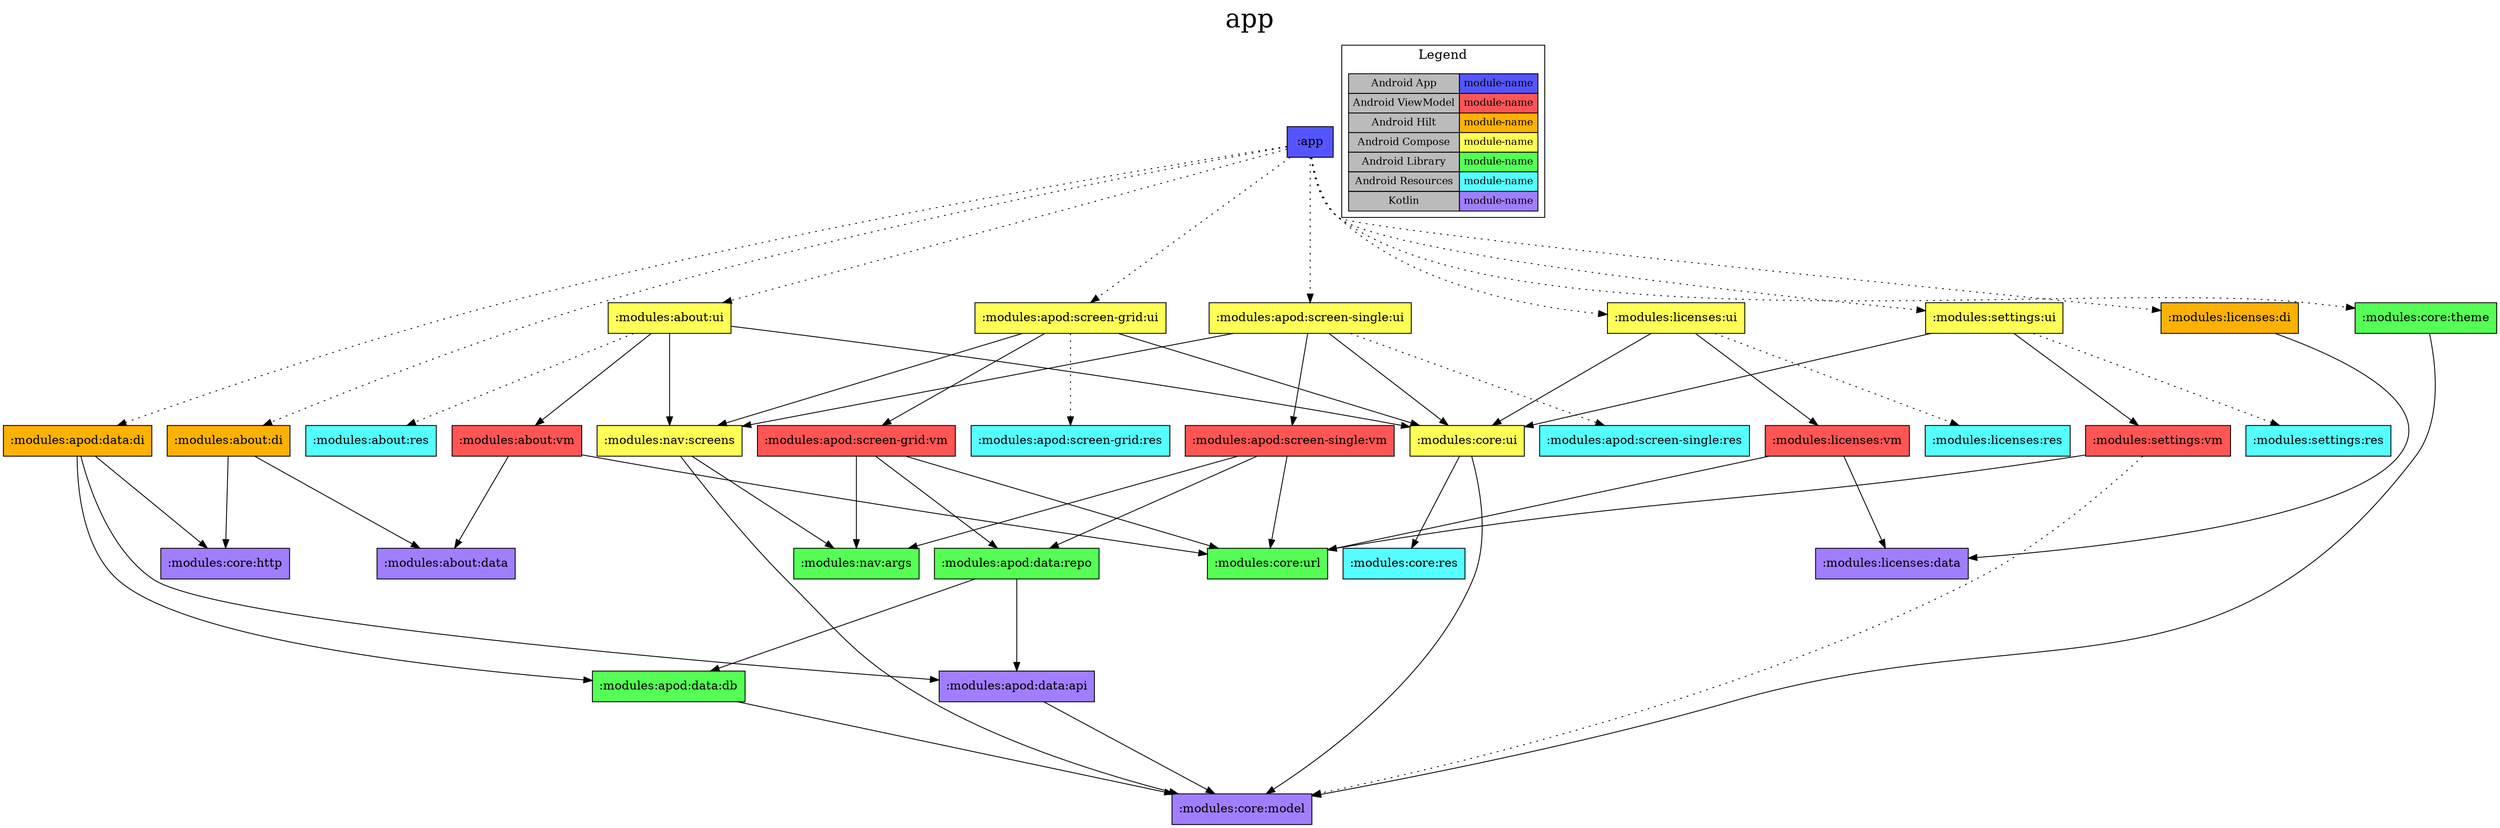 digraph {
edge ["dir"="forward"]
graph ["dpi"="100","label"="app","labelloc"="t","fontsize"="30","ranksep"="1.5"]
node ["style"="filled"]
":app" ["shape"="box","fillcolor"="#5555FF"]
":modules:about:di" ["fillcolor"="#FCB103","shape"="box"]
":modules:about:data" ["fillcolor"="#A17EFF","shape"="box"]
":modules:core:http" ["fillcolor"="#A17EFF","shape"="box"]
":modules:about:ui" ["fillcolor"="#FFFF55","shape"="box"]
":modules:about:vm" ["fillcolor"="#FF5555","shape"="box"]
":modules:core:url" ["fillcolor"="#55FF55","shape"="box"]
":modules:core:ui" ["fillcolor"="#FFFF55","shape"="box"]
":modules:core:model" ["fillcolor"="#A17EFF","shape"="box"]
":modules:core:res" ["fillcolor"="#55FFFF","shape"="box"]
":modules:nav:screens" ["fillcolor"="#FFFF55","shape"="box"]
":modules:nav:args" ["fillcolor"="#55FF55","shape"="box"]
":modules:about:res" ["fillcolor"="#55FFFF","shape"="box"]
":modules:apod:data:di" ["fillcolor"="#FCB103","shape"="box"]
":modules:apod:data:api" ["fillcolor"="#A17EFF","shape"="box"]
":modules:apod:data:db" ["fillcolor"="#55FF55","shape"="box"]
":modules:apod:screen-grid:ui" ["fillcolor"="#FFFF55","shape"="box"]
":modules:apod:screen-grid:vm" ["fillcolor"="#FF5555","shape"="box"]
":modules:apod:data:repo" ["fillcolor"="#55FF55","shape"="box"]
":modules:apod:screen-grid:res" ["fillcolor"="#55FFFF","shape"="box"]
":modules:apod:screen-single:ui" ["fillcolor"="#FFFF55","shape"="box"]
":modules:apod:screen-single:vm" ["fillcolor"="#FF5555","shape"="box"]
":modules:apod:screen-single:res" ["fillcolor"="#55FFFF","shape"="box"]
":modules:core:theme" ["fillcolor"="#55FF55","shape"="box"]
":modules:licenses:di" ["fillcolor"="#FCB103","shape"="box"]
":modules:licenses:data" ["fillcolor"="#A17EFF","shape"="box"]
":modules:licenses:ui" ["fillcolor"="#FFFF55","shape"="box"]
":modules:licenses:vm" ["fillcolor"="#FF5555","shape"="box"]
":modules:licenses:res" ["fillcolor"="#55FFFF","shape"="box"]
":modules:settings:ui" ["fillcolor"="#FFFF55","shape"="box"]
":modules:settings:vm" ["fillcolor"="#FF5555","shape"="box"]
":modules:settings:res" ["fillcolor"="#55FFFF","shape"="box"]
{
edge ["dir"="none"]
graph ["rank"="same"]
":app"
}
subgraph "cluster_legend" {
edge ["dir"="none"]
graph ["label"="Legend","fontsize"="15"]
"Legend" ["style"="filled","fillcolor"="#bbbbbb","shape"="none","margin"="0","fontsize"="12","label"=<
<TABLE BORDER="0" CELLBORDER="1" CELLSPACING="0" CELLPADDING="4">
<TR><TD>Android App</TD><TD BGCOLOR="#5555FF">module-name</TD></TR>
<TR><TD>Android ViewModel</TD><TD BGCOLOR="#FF5555">module-name</TD></TR>
<TR><TD>Android Hilt</TD><TD BGCOLOR="#FCB103">module-name</TD></TR>
<TR><TD>Android Compose</TD><TD BGCOLOR="#FFFF55">module-name</TD></TR>
<TR><TD>Android Library</TD><TD BGCOLOR="#55FF55">module-name</TD></TR>
<TR><TD>Android Resources</TD><TD BGCOLOR="#55FFFF">module-name</TD></TR>
<TR><TD>Kotlin</TD><TD BGCOLOR="#A17EFF">module-name</TD></TR>
</TABLE>
>]
}
":app" -> ":modules:about:di" ["style"="dotted"]
":app" -> ":modules:about:ui" ["style"="dotted"]
":app" -> ":modules:apod:data:di" ["style"="dotted"]
":app" -> ":modules:apod:screen-grid:ui" ["style"="dotted"]
":app" -> ":modules:apod:screen-single:ui" ["style"="dotted"]
":app" -> ":modules:core:theme" ["style"="dotted"]
":app" -> ":modules:licenses:di" ["style"="dotted"]
":app" -> ":modules:licenses:ui" ["style"="dotted"]
":app" -> ":modules:settings:ui" ["style"="dotted"]
":modules:about:di" -> ":modules:about:data"
":modules:about:di" -> ":modules:core:http"
":modules:about:ui" -> ":modules:about:vm"
":modules:about:ui" -> ":modules:core:ui"
":modules:about:ui" -> ":modules:nav:screens"
":modules:about:ui" -> ":modules:about:res" ["style"="dotted"]
":modules:about:vm" -> ":modules:about:data"
":modules:about:vm" -> ":modules:core:url"
":modules:core:ui" -> ":modules:core:model"
":modules:core:ui" -> ":modules:core:res"
":modules:nav:screens" -> ":modules:nav:args"
":modules:nav:screens" -> ":modules:core:model"
":modules:apod:data:di" -> ":modules:apod:data:api"
":modules:apod:data:di" -> ":modules:apod:data:db"
":modules:apod:data:di" -> ":modules:core:http"
":modules:apod:data:api" -> ":modules:core:model"
":modules:apod:data:db" -> ":modules:core:model"
":modules:apod:screen-grid:ui" -> ":modules:apod:screen-grid:vm"
":modules:apod:screen-grid:ui" -> ":modules:core:ui"
":modules:apod:screen-grid:ui" -> ":modules:nav:screens"
":modules:apod:screen-grid:ui" -> ":modules:apod:screen-grid:res" ["style"="dotted"]
":modules:apod:screen-grid:vm" -> ":modules:apod:data:repo"
":modules:apod:screen-grid:vm" -> ":modules:core:url"
":modules:apod:screen-grid:vm" -> ":modules:nav:args"
":modules:apod:data:repo" -> ":modules:apod:data:api"
":modules:apod:data:repo" -> ":modules:apod:data:db"
":modules:apod:screen-single:ui" -> ":modules:apod:screen-single:vm"
":modules:apod:screen-single:ui" -> ":modules:core:ui"
":modules:apod:screen-single:ui" -> ":modules:nav:screens"
":modules:apod:screen-single:ui" -> ":modules:apod:screen-single:res" ["style"="dotted"]
":modules:apod:screen-single:vm" -> ":modules:apod:data:repo"
":modules:apod:screen-single:vm" -> ":modules:core:url"
":modules:apod:screen-single:vm" -> ":modules:nav:args"
":modules:core:theme" -> ":modules:core:model"
":modules:licenses:di" -> ":modules:licenses:data"
":modules:licenses:ui" -> ":modules:core:ui"
":modules:licenses:ui" -> ":modules:licenses:vm"
":modules:licenses:ui" -> ":modules:licenses:res" ["style"="dotted"]
":modules:licenses:vm" -> ":modules:core:url"
":modules:licenses:vm" -> ":modules:licenses:data"
":modules:settings:ui" -> ":modules:core:ui"
":modules:settings:ui" -> ":modules:settings:vm"
":modules:settings:ui" -> ":modules:settings:res" ["style"="dotted"]
":modules:settings:vm" -> ":modules:core:url"
":modules:settings:vm" -> ":modules:core:model" ["style"="dotted"]
}